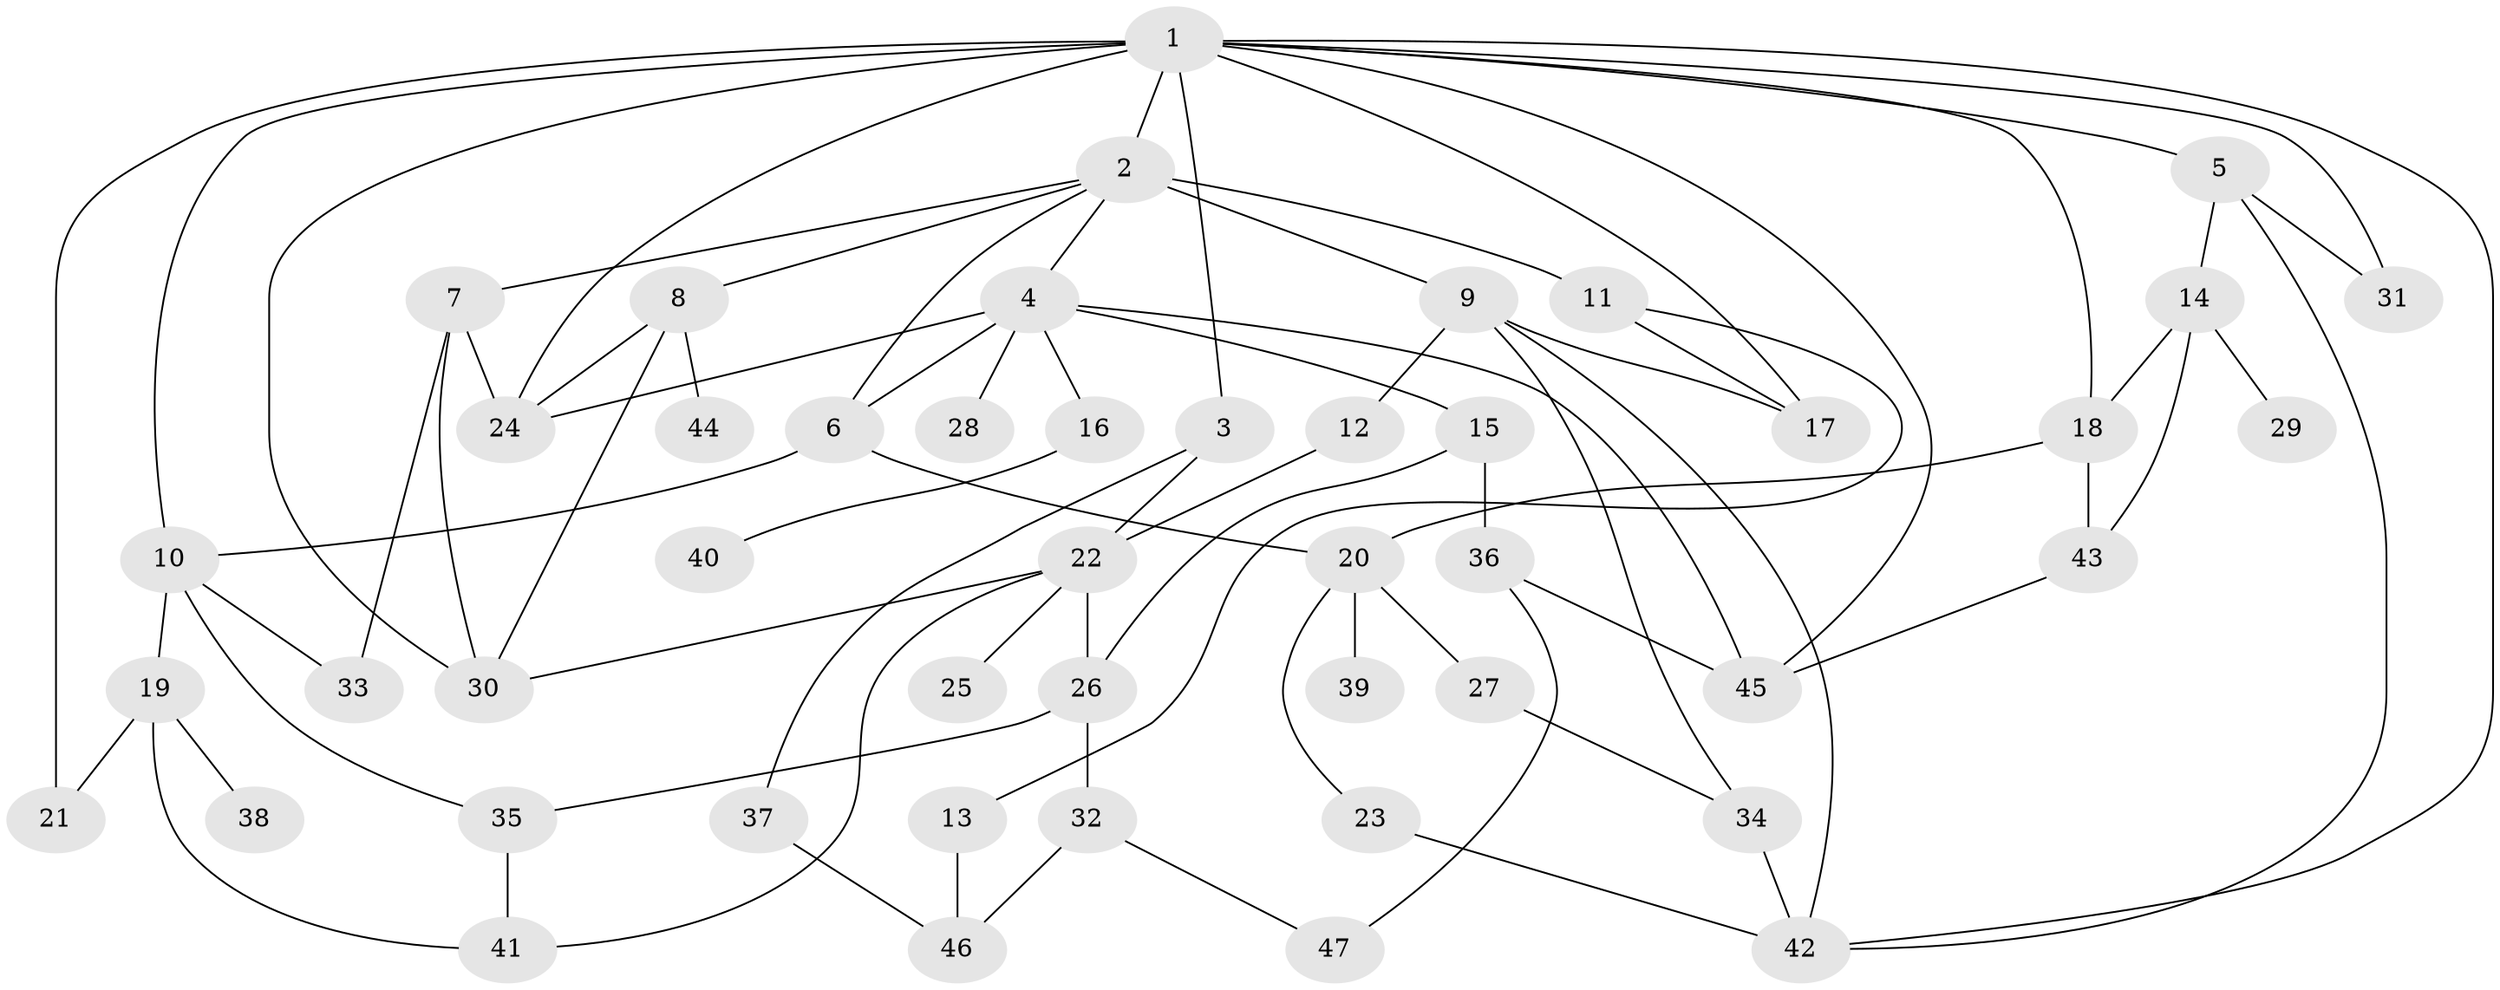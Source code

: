 // original degree distribution, {4: 0.15789473684210525, 5: 0.09649122807017543, 6: 0.02631578947368421, 2: 0.2631578947368421, 8: 0.008771929824561403, 3: 0.15789473684210525, 1: 0.2807017543859649, 7: 0.008771929824561403}
// Generated by graph-tools (version 1.1) at 2025/48/03/04/25 22:48:47]
// undirected, 47 vertices, 78 edges
graph export_dot {
  node [color=gray90,style=filled];
  1;
  2;
  3;
  4;
  5;
  6;
  7;
  8;
  9;
  10;
  11;
  12;
  13;
  14;
  15;
  16;
  17;
  18;
  19;
  20;
  21;
  22;
  23;
  24;
  25;
  26;
  27;
  28;
  29;
  30;
  31;
  32;
  33;
  34;
  35;
  36;
  37;
  38;
  39;
  40;
  41;
  42;
  43;
  44;
  45;
  46;
  47;
  1 -- 2 [weight=1.0];
  1 -- 3 [weight=1.0];
  1 -- 5 [weight=1.0];
  1 -- 10 [weight=1.0];
  1 -- 17 [weight=1.0];
  1 -- 18 [weight=1.0];
  1 -- 21 [weight=1.0];
  1 -- 24 [weight=2.0];
  1 -- 30 [weight=2.0];
  1 -- 31 [weight=1.0];
  1 -- 42 [weight=1.0];
  1 -- 45 [weight=1.0];
  2 -- 4 [weight=1.0];
  2 -- 6 [weight=1.0];
  2 -- 7 [weight=1.0];
  2 -- 8 [weight=1.0];
  2 -- 9 [weight=1.0];
  2 -- 11 [weight=3.0];
  3 -- 22 [weight=1.0];
  3 -- 37 [weight=1.0];
  4 -- 6 [weight=1.0];
  4 -- 15 [weight=1.0];
  4 -- 16 [weight=1.0];
  4 -- 24 [weight=1.0];
  4 -- 28 [weight=2.0];
  4 -- 45 [weight=1.0];
  5 -- 14 [weight=1.0];
  5 -- 31 [weight=1.0];
  5 -- 42 [weight=1.0];
  6 -- 10 [weight=1.0];
  6 -- 20 [weight=1.0];
  7 -- 24 [weight=1.0];
  7 -- 30 [weight=1.0];
  7 -- 33 [weight=1.0];
  8 -- 24 [weight=1.0];
  8 -- 30 [weight=1.0];
  8 -- 44 [weight=1.0];
  9 -- 12 [weight=2.0];
  9 -- 17 [weight=1.0];
  9 -- 34 [weight=1.0];
  9 -- 42 [weight=2.0];
  10 -- 19 [weight=1.0];
  10 -- 33 [weight=1.0];
  10 -- 35 [weight=1.0];
  11 -- 13 [weight=1.0];
  11 -- 17 [weight=1.0];
  12 -- 22 [weight=2.0];
  13 -- 46 [weight=1.0];
  14 -- 18 [weight=1.0];
  14 -- 29 [weight=2.0];
  14 -- 43 [weight=1.0];
  15 -- 26 [weight=1.0];
  15 -- 36 [weight=1.0];
  16 -- 40 [weight=1.0];
  18 -- 20 [weight=1.0];
  18 -- 43 [weight=1.0];
  19 -- 21 [weight=1.0];
  19 -- 38 [weight=1.0];
  19 -- 41 [weight=1.0];
  20 -- 23 [weight=1.0];
  20 -- 27 [weight=1.0];
  20 -- 39 [weight=1.0];
  22 -- 25 [weight=1.0];
  22 -- 26 [weight=1.0];
  22 -- 30 [weight=1.0];
  22 -- 41 [weight=1.0];
  23 -- 42 [weight=1.0];
  26 -- 32 [weight=3.0];
  26 -- 35 [weight=1.0];
  27 -- 34 [weight=1.0];
  32 -- 46 [weight=1.0];
  32 -- 47 [weight=1.0];
  34 -- 42 [weight=3.0];
  35 -- 41 [weight=1.0];
  36 -- 45 [weight=1.0];
  36 -- 47 [weight=1.0];
  37 -- 46 [weight=1.0];
  43 -- 45 [weight=1.0];
}

